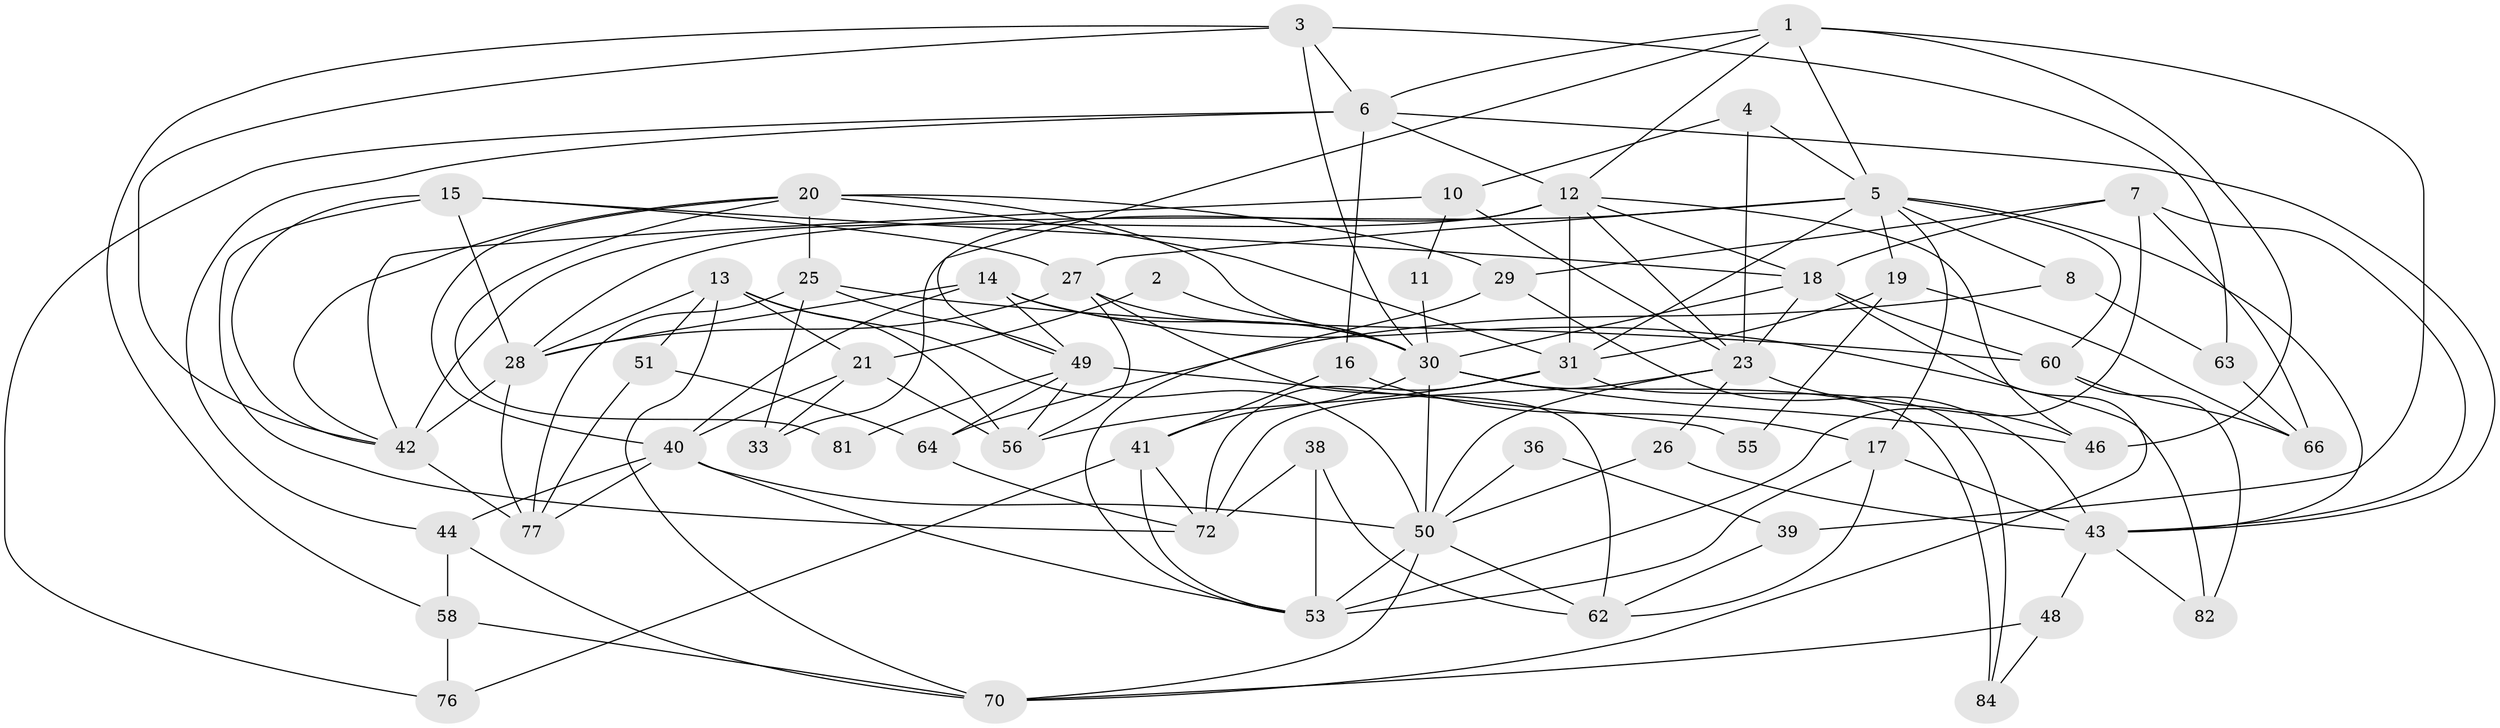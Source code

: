 // Generated by graph-tools (version 1.1) at 2025/24/03/03/25 07:24:01]
// undirected, 58 vertices, 144 edges
graph export_dot {
graph [start="1"]
  node [color=gray90,style=filled];
  1 [super="+71"];
  2 [super="+91"];
  3;
  4;
  5 [super="+22"];
  6 [super="+9"];
  7 [super="+47"];
  8;
  10;
  11;
  12 [super="+73"];
  13 [super="+86"];
  14 [super="+34"];
  15 [super="+69"];
  16 [super="+24"];
  17;
  18 [super="+37"];
  19;
  20 [super="+87"];
  21;
  23 [super="+90"];
  25 [super="+45"];
  26;
  27 [super="+32"];
  28 [super="+65"];
  29 [super="+78"];
  30 [super="+35"];
  31 [super="+57"];
  33;
  36;
  38;
  39;
  40 [super="+89"];
  41 [super="+68"];
  42 [super="+54"];
  43 [super="+67"];
  44 [super="+61"];
  46;
  48;
  49 [super="+52"];
  50 [super="+74"];
  51;
  53 [super="+85"];
  55;
  56 [super="+59"];
  58;
  60;
  62 [super="+83"];
  63;
  64 [super="+75"];
  66 [super="+79"];
  70 [super="+88"];
  72;
  76;
  77 [super="+80"];
  81;
  82;
  84;
  1 -- 5;
  1 -- 46;
  1 -- 39;
  1 -- 6;
  1 -- 49;
  1 -- 12;
  2 -- 30 [weight=2];
  2 -- 21;
  3 -- 6;
  3 -- 58;
  3 -- 63;
  3 -- 42;
  3 -- 30;
  4 -- 10;
  4 -- 23;
  4 -- 5;
  5 -- 43;
  5 -- 8;
  5 -- 17;
  5 -- 19;
  5 -- 28;
  5 -- 60;
  5 -- 31;
  5 -- 27;
  6 -- 43;
  6 -- 44;
  6 -- 16;
  6 -- 12;
  6 -- 76;
  7 -- 18;
  7 -- 66;
  7 -- 53;
  7 -- 43;
  7 -- 29;
  8 -- 64;
  8 -- 63;
  10 -- 42;
  10 -- 23;
  10 -- 11;
  11 -- 30;
  12 -- 23;
  12 -- 46;
  12 -- 33;
  12 -- 18;
  12 -- 42 [weight=2];
  12 -- 31;
  13 -- 51;
  13 -- 50;
  13 -- 56;
  13 -- 21;
  13 -- 70;
  13 -- 28;
  14 -- 30;
  14 -- 82;
  14 -- 40;
  14 -- 49;
  14 -- 28;
  15 -- 72;
  15 -- 27;
  15 -- 18;
  15 -- 42;
  15 -- 28;
  16 -- 17;
  16 -- 41;
  17 -- 43;
  17 -- 62;
  17 -- 53;
  18 -- 23;
  18 -- 70;
  18 -- 60;
  18 -- 30;
  19 -- 31;
  19 -- 55;
  19 -- 66;
  20 -- 81;
  20 -- 40;
  20 -- 31;
  20 -- 25;
  20 -- 42;
  20 -- 30;
  20 -- 29;
  21 -- 56;
  21 -- 33;
  21 -- 40;
  23 -- 72;
  23 -- 26;
  23 -- 46;
  23 -- 50;
  25 -- 60;
  25 -- 77;
  25 -- 49;
  25 -- 33;
  26 -- 43;
  26 -- 50;
  27 -- 56;
  27 -- 62;
  27 -- 30;
  27 -- 28;
  28 -- 42 [weight=2];
  28 -- 77;
  29 -- 53;
  29 -- 43;
  30 -- 50;
  30 -- 41;
  30 -- 84;
  30 -- 46;
  31 -- 72;
  31 -- 84;
  31 -- 56;
  36 -- 39;
  36 -- 50;
  38 -- 53;
  38 -- 72;
  38 -- 62;
  39 -- 62;
  40 -- 53;
  40 -- 77;
  40 -- 50;
  40 -- 44;
  41 -- 53;
  41 -- 76;
  41 -- 72;
  42 -- 77;
  43 -- 48;
  43 -- 82;
  44 -- 58;
  44 -- 70;
  48 -- 84;
  48 -- 70;
  49 -- 55;
  49 -- 81;
  49 -- 64;
  49 -- 56;
  50 -- 70;
  50 -- 53;
  50 -- 62;
  51 -- 64;
  51 -- 77;
  58 -- 70;
  58 -- 76;
  60 -- 82;
  60 -- 66;
  63 -- 66;
  64 -- 72;
}
